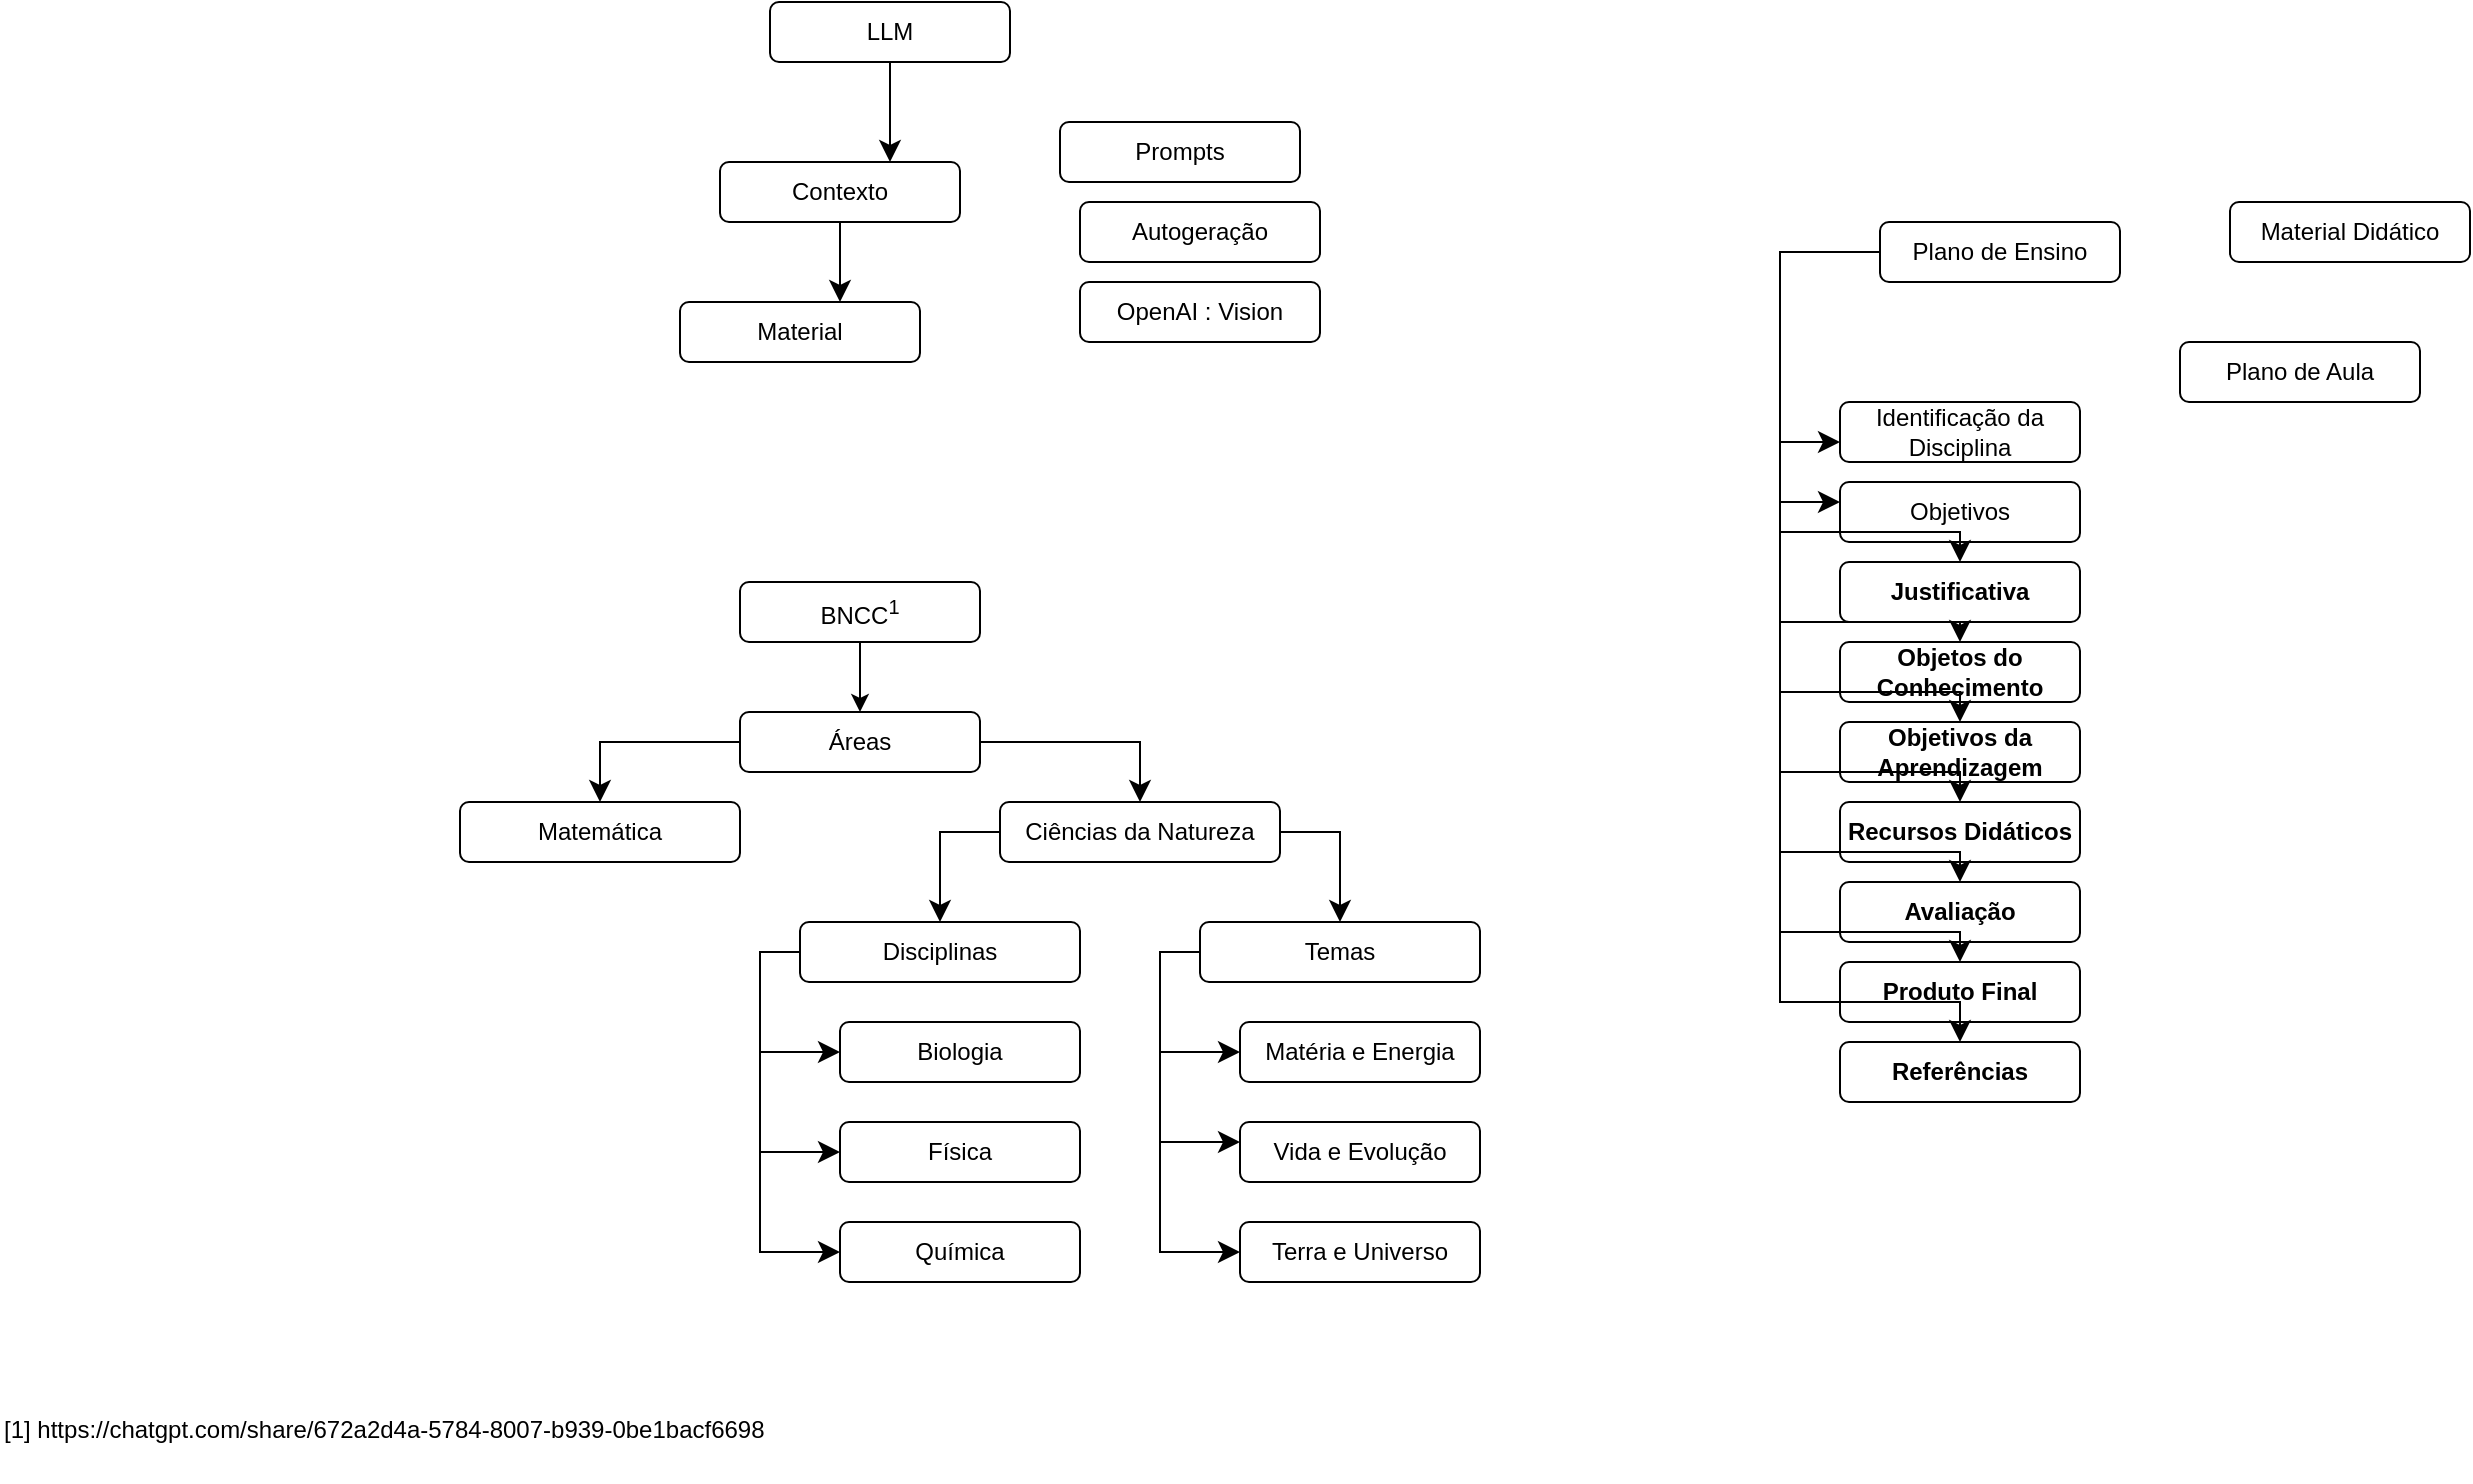 <mxfile>
    <diagram id="E7NVCdhXP7EAX8HH6WHC" name="Page-1">
        <mxGraphModel dx="408" dy="428" grid="1" gridSize="10" guides="1" tooltips="1" connect="1" arrows="1" fold="1" page="1" pageScale="1" pageWidth="850" pageHeight="1100" math="0" shadow="0">
            <root>
                <mxCell id="0"/>
                <mxCell id="1" parent="0"/>
                <mxCell id="2" value="Material" style="rounded=1;whiteSpace=wrap;html=1;" parent="1" vertex="1">
                    <mxGeometry x="380" y="180" width="120" height="30" as="geometry"/>
                </mxCell>
                <mxCell id="10" value="" style="edgeStyle=none;html=1;" parent="1" source="3" target="24" edge="1">
                    <mxGeometry relative="1" as="geometry">
                        <mxPoint x="440" y="380" as="targetPoint"/>
                    </mxGeometry>
                </mxCell>
                <mxCell id="3" value="BNCC&lt;sup&gt;1&lt;/sup&gt;" style="rounded=1;whiteSpace=wrap;html=1;" parent="1" vertex="1">
                    <mxGeometry x="410" y="320" width="120" height="30" as="geometry"/>
                </mxCell>
                <UserObject label="[1] https://chatgpt.com/share/672a2d4a-5784-8007-b939-0be1bacf6698" link="https://chatgpt.com/share/672a2d4a-5784-8007-b939-0be1bacf6698" id="4">
                    <mxCell style="text;whiteSpace=wrap;html=1;" parent="1" vertex="1">
                        <mxGeometry x="40" y="730" width="400" height="40" as="geometry"/>
                    </mxCell>
                </UserObject>
                <mxCell id="8" value="Ciências da Natureza" style="rounded=1;whiteSpace=wrap;html=1;" parent="1" vertex="1">
                    <mxGeometry x="540" y="430" width="140" height="30" as="geometry"/>
                </mxCell>
                <mxCell id="12" value="Matemática" style="rounded=1;whiteSpace=wrap;html=1;" parent="1" vertex="1">
                    <mxGeometry x="270" y="430" width="140" height="30" as="geometry"/>
                </mxCell>
                <mxCell id="14" value="Física" style="rounded=1;whiteSpace=wrap;html=1;" parent="1" vertex="1">
                    <mxGeometry x="460" y="590" width="120" height="30" as="geometry"/>
                </mxCell>
                <mxCell id="16" value="Química" style="rounded=1;whiteSpace=wrap;html=1;" parent="1" vertex="1">
                    <mxGeometry x="460" y="640" width="120" height="30" as="geometry"/>
                </mxCell>
                <mxCell id="18" value="Biologia" style="rounded=1;whiteSpace=wrap;html=1;" parent="1" vertex="1">
                    <mxGeometry x="460" y="540" width="120" height="30" as="geometry"/>
                </mxCell>
                <mxCell id="24" value="Áreas" style="rounded=1;whiteSpace=wrap;html=1;" vertex="1" parent="1">
                    <mxGeometry x="410" y="385" width="120" height="30" as="geometry"/>
                </mxCell>
                <mxCell id="26" value="Disciplinas" style="rounded=1;whiteSpace=wrap;html=1;" vertex="1" parent="1">
                    <mxGeometry x="440" y="490" width="140" height="30" as="geometry"/>
                </mxCell>
                <mxCell id="28" value="Temas" style="rounded=1;whiteSpace=wrap;html=1;" vertex="1" parent="1">
                    <mxGeometry x="640" y="490" width="140" height="30" as="geometry"/>
                </mxCell>
                <mxCell id="30" value="Matéria e Energia" style="rounded=1;whiteSpace=wrap;html=1;" vertex="1" parent="1">
                    <mxGeometry x="660" y="540" width="120" height="30" as="geometry"/>
                </mxCell>
                <mxCell id="31" value="Vida e Evolução" style="rounded=1;whiteSpace=wrap;html=1;" vertex="1" parent="1">
                    <mxGeometry x="660" y="590" width="120" height="30" as="geometry"/>
                </mxCell>
                <mxCell id="32" value="Terra e Universo" style="rounded=1;whiteSpace=wrap;html=1;" vertex="1" parent="1">
                    <mxGeometry x="660" y="640" width="120" height="30" as="geometry"/>
                </mxCell>
                <mxCell id="35" value="" style="edgeStyle=segmentEdgeStyle;endArrow=classic;html=1;curved=0;rounded=0;endSize=8;startSize=8;exitX=0;exitY=0.5;exitDx=0;exitDy=0;entryX=0;entryY=0.5;entryDx=0;entryDy=0;" edge="1" parent="1" source="28" target="30">
                    <mxGeometry width="50" height="50" relative="1" as="geometry">
                        <mxPoint x="400" y="540" as="sourcePoint"/>
                        <mxPoint x="450" y="490" as="targetPoint"/>
                        <Array as="points">
                            <mxPoint x="620" y="505"/>
                            <mxPoint x="620" y="555"/>
                        </Array>
                    </mxGeometry>
                </mxCell>
                <mxCell id="37" value="" style="edgeStyle=segmentEdgeStyle;endArrow=classic;html=1;curved=0;rounded=0;endSize=8;startSize=8;" edge="1" parent="1" source="28" target="31">
                    <mxGeometry width="50" height="50" relative="1" as="geometry">
                        <mxPoint x="620" y="540" as="sourcePoint"/>
                        <mxPoint x="650" y="610" as="targetPoint"/>
                        <Array as="points">
                            <mxPoint x="620" y="505"/>
                            <mxPoint x="620" y="600"/>
                        </Array>
                    </mxGeometry>
                </mxCell>
                <mxCell id="38" value="" style="edgeStyle=segmentEdgeStyle;endArrow=classic;html=1;curved=0;rounded=0;endSize=8;startSize=8;" edge="1" parent="1" source="28" target="32">
                    <mxGeometry width="50" height="50" relative="1" as="geometry">
                        <mxPoint x="640" y="515" as="sourcePoint"/>
                        <mxPoint x="680" y="610" as="targetPoint"/>
                        <Array as="points">
                            <mxPoint x="620" y="505"/>
                            <mxPoint x="620" y="655"/>
                        </Array>
                    </mxGeometry>
                </mxCell>
                <mxCell id="40" value="" style="edgeStyle=segmentEdgeStyle;endArrow=classic;html=1;curved=0;rounded=0;endSize=8;startSize=8;" edge="1" parent="1" source="26" target="16">
                    <mxGeometry width="50" height="50" relative="1" as="geometry">
                        <mxPoint x="409.97" y="509.999" as="sourcePoint"/>
                        <mxPoint x="449.97" y="659.999" as="targetPoint"/>
                        <Array as="points">
                            <mxPoint x="420" y="505"/>
                            <mxPoint x="420" y="655"/>
                        </Array>
                    </mxGeometry>
                </mxCell>
                <mxCell id="41" value="" style="edgeStyle=segmentEdgeStyle;endArrow=classic;html=1;curved=0;rounded=0;endSize=8;startSize=8;" edge="1" parent="1" source="26" target="14">
                    <mxGeometry width="50" height="50" relative="1" as="geometry">
                        <mxPoint x="435" y="515.0" as="sourcePoint"/>
                        <mxPoint x="450" y="665" as="targetPoint"/>
                        <Array as="points">
                            <mxPoint x="420" y="505"/>
                            <mxPoint x="420" y="605"/>
                        </Array>
                    </mxGeometry>
                </mxCell>
                <mxCell id="42" value="" style="edgeStyle=segmentEdgeStyle;endArrow=classic;html=1;curved=0;rounded=0;endSize=8;startSize=8;" edge="1" parent="1" source="26" target="18">
                    <mxGeometry width="50" height="50" relative="1" as="geometry">
                        <mxPoint x="425" y="455" as="sourcePoint"/>
                        <mxPoint x="440" y="555" as="targetPoint"/>
                        <Array as="points">
                            <mxPoint x="420" y="505"/>
                            <mxPoint x="420" y="555"/>
                        </Array>
                    </mxGeometry>
                </mxCell>
                <mxCell id="43" value="" style="edgeStyle=segmentEdgeStyle;endArrow=classic;html=1;curved=0;rounded=0;endSize=8;startSize=8;" edge="1" parent="1" source="8" target="28">
                    <mxGeometry width="50" height="50" relative="1" as="geometry">
                        <mxPoint x="650" y="545.034" as="sourcePoint"/>
                        <mxPoint x="650" y="695.034" as="targetPoint"/>
                        <Array as="points">
                            <mxPoint x="710" y="445"/>
                        </Array>
                    </mxGeometry>
                </mxCell>
                <mxCell id="44" value="" style="edgeStyle=segmentEdgeStyle;endArrow=classic;html=1;curved=0;rounded=0;endSize=8;startSize=8;" edge="1" parent="1" source="8" target="26">
                    <mxGeometry width="50" height="50" relative="1" as="geometry">
                        <mxPoint x="660.0" y="455.034" as="sourcePoint"/>
                        <mxPoint x="720" y="530" as="targetPoint"/>
                        <Array as="points">
                            <mxPoint x="510" y="445"/>
                        </Array>
                    </mxGeometry>
                </mxCell>
                <mxCell id="46" value="" style="edgeStyle=segmentEdgeStyle;endArrow=classic;html=1;curved=0;rounded=0;endSize=8;startSize=8;" edge="1" parent="1" source="24" target="12">
                    <mxGeometry width="50" height="50" relative="1" as="geometry">
                        <mxPoint x="530" y="455.029" as="sourcePoint"/>
                        <mxPoint x="490.029" y="530" as="targetPoint"/>
                        <Array as="points"/>
                    </mxGeometry>
                </mxCell>
                <mxCell id="47" value="" style="edgeStyle=segmentEdgeStyle;endArrow=classic;html=1;curved=0;rounded=0;endSize=8;startSize=8;" edge="1" parent="1" source="24" target="8">
                    <mxGeometry width="50" height="50" relative="1" as="geometry">
                        <mxPoint x="390" y="410" as="sourcePoint"/>
                        <mxPoint x="350.029" y="440" as="targetPoint"/>
                        <Array as="points"/>
                    </mxGeometry>
                </mxCell>
                <mxCell id="48" value="LLM" style="rounded=1;whiteSpace=wrap;html=1;" vertex="1" parent="1">
                    <mxGeometry x="425" y="30" width="120" height="30" as="geometry"/>
                </mxCell>
                <mxCell id="49" value="Contexto" style="rounded=1;whiteSpace=wrap;html=1;" vertex="1" parent="1">
                    <mxGeometry x="400" y="110" width="120" height="30" as="geometry"/>
                </mxCell>
                <mxCell id="50" value="" style="edgeStyle=segmentEdgeStyle;endArrow=classic;html=1;curved=0;rounded=0;endSize=8;startSize=8;" edge="1" parent="1" source="48" target="49">
                    <mxGeometry width="50" height="50" relative="1" as="geometry">
                        <mxPoint x="540" y="410" as="sourcePoint"/>
                        <mxPoint x="620.0" y="440" as="targetPoint"/>
                        <Array as="points"/>
                    </mxGeometry>
                </mxCell>
                <mxCell id="51" value="" style="edgeStyle=segmentEdgeStyle;endArrow=classic;html=1;curved=0;rounded=0;endSize=8;startSize=8;" edge="1" parent="1" source="49" target="2">
                    <mxGeometry width="50" height="50" relative="1" as="geometry">
                        <mxPoint x="495" y="70" as="sourcePoint"/>
                        <mxPoint x="495" y="120" as="targetPoint"/>
                        <Array as="points"/>
                    </mxGeometry>
                </mxCell>
                <mxCell id="52" value="Prompts" style="rounded=1;whiteSpace=wrap;html=1;" vertex="1" parent="1">
                    <mxGeometry x="570" y="90" width="120" height="30" as="geometry"/>
                </mxCell>
                <mxCell id="53" value="Autogeração" style="rounded=1;whiteSpace=wrap;html=1;" vertex="1" parent="1">
                    <mxGeometry x="580" y="130" width="120" height="30" as="geometry"/>
                </mxCell>
                <mxCell id="54" value="Plano de Aula" style="rounded=1;whiteSpace=wrap;html=1;" vertex="1" parent="1">
                    <mxGeometry x="1130" y="200" width="120" height="30" as="geometry"/>
                </mxCell>
                <mxCell id="55" value="OpenAI : Vision" style="rounded=1;whiteSpace=wrap;html=1;" vertex="1" parent="1">
                    <mxGeometry x="580" y="170" width="120" height="30" as="geometry"/>
                </mxCell>
                <object label="Plano de Ensino" Comments="Ou &quot;Programa da Disciplina&quot;." id="56">
                    <mxCell style="rounded=1;whiteSpace=wrap;html=1;" vertex="1" parent="1">
                        <mxGeometry x="980" y="140" width="120" height="30" as="geometry"/>
                    </mxCell>
                </object>
                <mxCell id="57" value="Material Didático" style="rounded=1;whiteSpace=wrap;html=1;" vertex="1" parent="1">
                    <mxGeometry x="1155" y="130" width="120" height="30" as="geometry"/>
                </mxCell>
                <mxCell id="59" value="Objetivos" style="rounded=1;whiteSpace=wrap;html=1;" vertex="1" parent="1">
                    <mxGeometry x="960" y="270" width="120" height="30" as="geometry"/>
                </mxCell>
                <mxCell id="60" value="Justificativa" style="rounded=1;whiteSpace=wrap;html=1;fontStyle=1" vertex="1" parent="1">
                    <mxGeometry x="960" y="310" width="120" height="30" as="geometry"/>
                </mxCell>
                <mxCell id="61" value="Objetos do Conhecimento" style="rounded=1;whiteSpace=wrap;html=1;fontStyle=1" vertex="1" parent="1">
                    <mxGeometry x="960" y="350" width="120" height="30" as="geometry"/>
                </mxCell>
                <mxCell id="62" value="Objetivos da Aprendizagem" style="rounded=1;whiteSpace=wrap;html=1;fontStyle=1" vertex="1" parent="1">
                    <mxGeometry x="960" y="390" width="120" height="30" as="geometry"/>
                </mxCell>
                <mxCell id="63" value="Recursos Didáticos" style="rounded=1;whiteSpace=wrap;html=1;fontStyle=1" vertex="1" parent="1">
                    <mxGeometry x="960" y="430" width="120" height="30" as="geometry"/>
                </mxCell>
                <mxCell id="64" value="Referências" style="rounded=1;whiteSpace=wrap;html=1;fontStyle=1" vertex="1" parent="1">
                    <mxGeometry x="960" y="550" width="120" height="30" as="geometry"/>
                </mxCell>
                <mxCell id="65" value="Avaliação" style="rounded=1;whiteSpace=wrap;html=1;fontStyle=1" vertex="1" parent="1">
                    <mxGeometry x="960" y="470" width="120" height="30" as="geometry"/>
                </mxCell>
                <mxCell id="66" value="Produto Final" style="rounded=1;whiteSpace=wrap;html=1;fontStyle=1" vertex="1" parent="1">
                    <mxGeometry x="960" y="510" width="120" height="30" as="geometry"/>
                </mxCell>
                <mxCell id="68" value="" style="edgeStyle=segmentEdgeStyle;endArrow=classic;html=1;curved=0;rounded=0;endSize=8;startSize=8;" edge="1" parent="1" source="56" target="59">
                    <mxGeometry width="50" height="50" relative="1" as="geometry">
                        <mxPoint x="949.96" y="210" as="sourcePoint"/>
                        <mxPoint x="969.96" y="260" as="targetPoint"/>
                        <Array as="points">
                            <mxPoint x="930" y="155"/>
                            <mxPoint x="930" y="280"/>
                        </Array>
                    </mxGeometry>
                </mxCell>
                <mxCell id="69" value="" style="edgeStyle=segmentEdgeStyle;endArrow=classic;html=1;curved=0;rounded=0;endSize=8;startSize=8;" edge="1" parent="1" source="56" target="60">
                    <mxGeometry width="50" height="50" relative="1" as="geometry">
                        <mxPoint x="950.0" y="260" as="sourcePoint"/>
                        <mxPoint x="980.0" y="300.0" as="targetPoint"/>
                        <Array as="points">
                            <mxPoint x="930" y="155"/>
                            <mxPoint x="930" y="295"/>
                            <mxPoint x="1020" y="295"/>
                        </Array>
                    </mxGeometry>
                </mxCell>
                <mxCell id="70" value="" style="edgeStyle=segmentEdgeStyle;endArrow=classic;html=1;curved=0;rounded=0;endSize=8;startSize=8;" edge="1" parent="1" source="56" target="61">
                    <mxGeometry width="50" height="50" relative="1" as="geometry">
                        <mxPoint x="950.0" y="300.0" as="sourcePoint"/>
                        <mxPoint x="980.0" y="340.0" as="targetPoint"/>
                        <Array as="points">
                            <mxPoint x="930" y="155"/>
                            <mxPoint x="930" y="340"/>
                            <mxPoint x="1020" y="340"/>
                        </Array>
                    </mxGeometry>
                </mxCell>
                <mxCell id="71" value="" style="edgeStyle=segmentEdgeStyle;endArrow=classic;html=1;curved=0;rounded=0;endSize=8;startSize=8;" edge="1" parent="1" source="56" target="63">
                    <mxGeometry width="50" height="50" relative="1" as="geometry">
                        <mxPoint x="950.0" y="375.0" as="sourcePoint"/>
                        <mxPoint x="980.0" y="415.0" as="targetPoint"/>
                        <Array as="points">
                            <mxPoint x="930" y="155"/>
                            <mxPoint x="930" y="415"/>
                            <mxPoint x="1020" y="415"/>
                        </Array>
                    </mxGeometry>
                </mxCell>
                <mxCell id="72" value="" style="edgeStyle=segmentEdgeStyle;endArrow=classic;html=1;curved=0;rounded=0;endSize=8;startSize=8;" edge="1" parent="1" source="56" target="62">
                    <mxGeometry width="50" height="50" relative="1" as="geometry">
                        <mxPoint x="950.0" y="335.0" as="sourcePoint"/>
                        <mxPoint x="980.0" y="375.0" as="targetPoint"/>
                        <Array as="points">
                            <mxPoint x="930" y="155"/>
                            <mxPoint x="930" y="375"/>
                            <mxPoint x="1020" y="375"/>
                        </Array>
                    </mxGeometry>
                </mxCell>
                <mxCell id="73" value="" style="edgeStyle=segmentEdgeStyle;endArrow=classic;html=1;curved=0;rounded=0;endSize=8;startSize=8;" edge="1" parent="1" source="56" target="66">
                    <mxGeometry width="50" height="50" relative="1" as="geometry">
                        <mxPoint x="950.0" y="455.0" as="sourcePoint"/>
                        <mxPoint x="980.0" y="495.0" as="targetPoint"/>
                        <Array as="points">
                            <mxPoint x="930" y="155"/>
                            <mxPoint x="930" y="495"/>
                            <mxPoint x="1020" y="495"/>
                        </Array>
                    </mxGeometry>
                </mxCell>
                <mxCell id="74" value="" style="edgeStyle=segmentEdgeStyle;endArrow=classic;html=1;curved=0;rounded=0;endSize=8;startSize=8;" edge="1" parent="1" source="56" target="65">
                    <mxGeometry width="50" height="50" relative="1" as="geometry">
                        <mxPoint x="950.0" y="415.0" as="sourcePoint"/>
                        <mxPoint x="980.0" y="455.0" as="targetPoint"/>
                        <Array as="points">
                            <mxPoint x="930" y="155"/>
                            <mxPoint x="930" y="455"/>
                            <mxPoint x="1020" y="455"/>
                        </Array>
                    </mxGeometry>
                </mxCell>
                <mxCell id="76" value="" style="edgeStyle=segmentEdgeStyle;endArrow=classic;html=1;curved=0;rounded=0;endSize=8;startSize=8;" edge="1" parent="1" source="56" target="64">
                    <mxGeometry width="50" height="50" relative="1" as="geometry">
                        <mxPoint x="950.0" y="490.0" as="sourcePoint"/>
                        <mxPoint x="980.0" y="530.0" as="targetPoint"/>
                        <Array as="points">
                            <mxPoint x="930" y="155"/>
                            <mxPoint x="930" y="530"/>
                            <mxPoint x="1020" y="530"/>
                        </Array>
                    </mxGeometry>
                </mxCell>
                <mxCell id="77" value="Identificação da Disciplina" style="rounded=1;whiteSpace=wrap;html=1;" vertex="1" parent="1">
                    <mxGeometry x="960" y="230" width="120" height="30" as="geometry"/>
                </mxCell>
                <mxCell id="78" value="" style="edgeStyle=segmentEdgeStyle;endArrow=classic;html=1;curved=0;rounded=0;endSize=8;startSize=8;" edge="1" parent="1" source="56" target="77">
                    <mxGeometry width="50" height="50" relative="1" as="geometry">
                        <mxPoint x="970" y="225" as="sourcePoint"/>
                        <mxPoint x="1030" y="280" as="targetPoint"/>
                        <Array as="points">
                            <mxPoint x="930" y="155"/>
                            <mxPoint x="930" y="250"/>
                        </Array>
                    </mxGeometry>
                </mxCell>
            </root>
        </mxGraphModel>
    </diagram>
</mxfile>